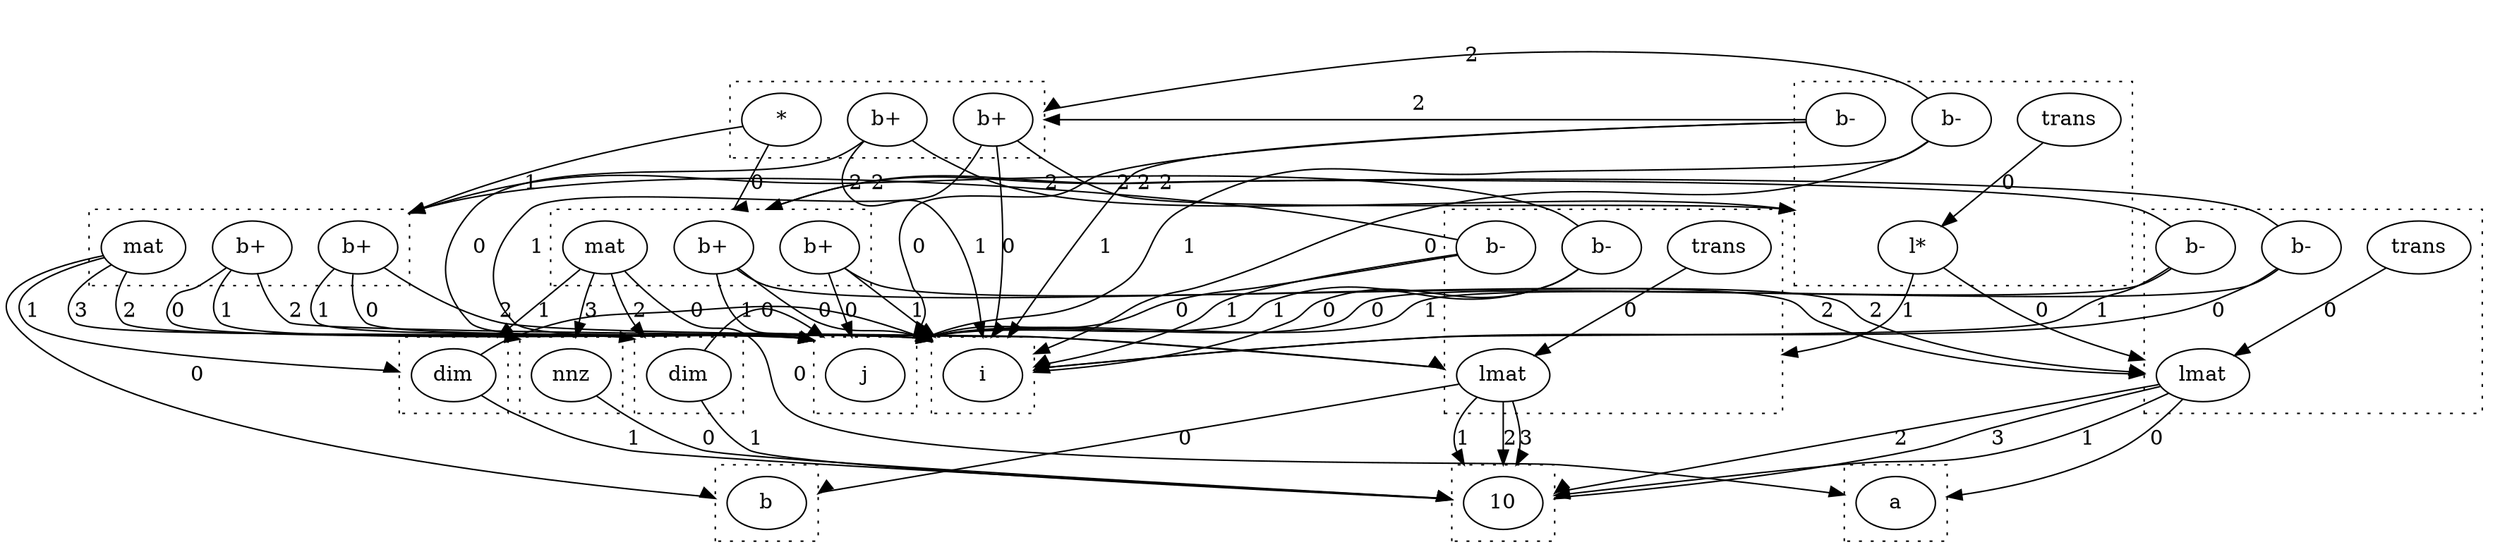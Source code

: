 digraph {
  compound=true
  subgraph cluster_0 {
    style=dotted
    0.0[label = "i"]
  }
  subgraph cluster_1 {
    style=dotted
    1.0[label = "j"]
  }
  subgraph cluster_2 {
    style=dotted
    2.0[label = "a"]
  }
  subgraph cluster_3 {
    style=dotted
    3.0[label = "10"]
  }
  subgraph cluster_4 {
    style=dotted
    4.0[label = "dim"]
  }
  subgraph cluster_5 {
    style=dotted
    5.0[label = "dim"]
  }
  subgraph cluster_6 {
    style=dotted
    6.0[label = "nnz"]
  }
  subgraph cluster_7 {
    style=dotted
    7.0[label = "b+"]
    7.1[label = "mat"]
    7.2[label = "b+"]
  }
  subgraph cluster_8 {
    style=dotted
    8.0[label = "b"]
  }
  subgraph cluster_9 {
    style=dotted
    9.0[label = "b+"]
    9.1[label = "mat"]
    9.2[label = "b+"]
  }
  subgraph cluster_10 {
    style=dotted
    10.0[label = "b+"]
    10.1[label = "*"]
    10.2[label = "b+"]
  }
  subgraph cluster_18 {
    style=dotted
    18.0[label = "lmat"]
    18.1[label = "b-"]
    18.2[label = "b-"]
    18.3[label = "trans"]
  }
  subgraph cluster_22 {
    style=dotted
    22.0[label = "lmat"]
    22.1[label = "b-"]
    22.2[label = "b-"]
    22.3[label = "trans"]
  }
  subgraph cluster_27 {
    style=dotted
    27.0[label = "l*"]
    27.1[label = "b-"]
    27.2[label = "trans"]
    27.3[label = "b-"]
  }
  4.0 -> 0.0 [lhead = cluster_0, label = 0]
  4.0 -> 3.0 [lhead = cluster_3, label = 1]
  5.0 -> 1.0 [lhead = cluster_1, label = 0]
  5.0 -> 3.0 [lhead = cluster_3, label = 1]
  6.0 -> 3.0 [lhead = cluster_3, label = 0]
  7.0 -> 0.0 [lhead = cluster_0, label = 0]
  7.0 -> 1.0 [lhead = cluster_1, label = 1]
  7.0 -> 18.0 [lhead = cluster_18, label = 2]
  7.1 -> 2.0 [lhead = cluster_2, label = 0]
  7.1 -> 4.0 [lhead = cluster_4, label = 1]
  7.1 -> 5.0 [lhead = cluster_5, label = 2]
  7.1 -> 6.0 [lhead = cluster_6, label = 3]
  7.2 -> 1.0 [lhead = cluster_1, label = 0]
  7.2 -> 0.0 [lhead = cluster_0, label = 1]
  7.2 -> 18.0 [lhead = cluster_18, label = 2]
  9.0 -> 0.0 [lhead = cluster_0, label = 0]
  9.0 -> 1.0 [lhead = cluster_1, label = 1]
  9.0 -> 22.0 [lhead = cluster_22, label = 2]
  9.1 -> 8.0 [lhead = cluster_8, label = 0]
  9.1 -> 4.0 [lhead = cluster_4, label = 1]
  9.1 -> 5.0 [lhead = cluster_5, label = 2]
  9.1 -> 6.0 [lhead = cluster_6, label = 3]
  9.2 -> 1.0 [lhead = cluster_1, label = 0]
  9.2 -> 0.0 [lhead = cluster_0, label = 1]
  9.2 -> 22.0 [lhead = cluster_22, label = 2]
  10.0 -> 0.0 [lhead = cluster_0, label = 0]
  10.0 -> 1.0 [lhead = cluster_1, label = 1]
  10.0 -> 27.0 [lhead = cluster_27, label = 2]
  10.1 -> 7.0 [lhead = cluster_7, label = 0]
  10.1 -> 9.0 [lhead = cluster_9, label = 1]
  10.2 -> 1.0 [lhead = cluster_1, label = 0]
  10.2 -> 0.0 [lhead = cluster_0, label = 1]
  10.2 -> 27.0 [lhead = cluster_27, label = 2]
  18.0 -> 2.0 [lhead = cluster_2, label = 0]
  18.0 -> 3.0 [lhead = cluster_3, label = 1]
  18.0 -> 3.0 [lhead = cluster_3, label = 2]
  18.0 -> 3.0 [lhead = cluster_3, label = 3]
  18.1 -> 0.0 [lhead = cluster_0, label = 0]
  18.1 -> 1.0 [lhead = cluster_1, label = 1]
  18.1 -> 7.0 [lhead = cluster_7, label = 2]
  18.2 -> 1.0 [lhead = cluster_1, label = 0]
  18.2 -> 0.0 [lhead = cluster_0, label = 1]
  18.2 -> 7.0 [lhead = cluster_7, label = 2]
  18.3 -> 18.0 [lhead = cluster_18, label = 0]
  22.0 -> 8.0 [lhead = cluster_8, label = 0]
  22.0 -> 3.0 [lhead = cluster_3, label = 1]
  22.0 -> 3.0 [lhead = cluster_3, label = 2]
  22.0 -> 3.0 [lhead = cluster_3, label = 3]
  22.1 -> 0.0 [lhead = cluster_0, label = 0]
  22.1 -> 1.0 [lhead = cluster_1, label = 1]
  22.1 -> 9.0 [lhead = cluster_9, label = 2]
  22.2 -> 1.0 [lhead = cluster_1, label = 0]
  22.2 -> 0.0 [lhead = cluster_0, label = 1]
  22.2 -> 9.0 [lhead = cluster_9, label = 2]
  22.3 -> 22.0 [lhead = cluster_22, label = 0]
  27.0 -> 18.0 [lhead = cluster_18, label = 0]
  27.0 -> 22.0 [lhead = cluster_22, label = 1]
  27.1 -> 0.0 [lhead = cluster_0, label = 0]
  27.1 -> 1.0 [lhead = cluster_1, label = 1]
  27.1 -> 10.0 [lhead = cluster_10, label = 2]
  27.2 -> 27.0 [lhead = cluster_27, label = 0]
  27.3 -> 1.0 [lhead = cluster_1, label = 0]
  27.3 -> 0.0 [lhead = cluster_0, label = 1]
  27.3 -> 10.0 [lhead = cluster_10, label = 2]
}